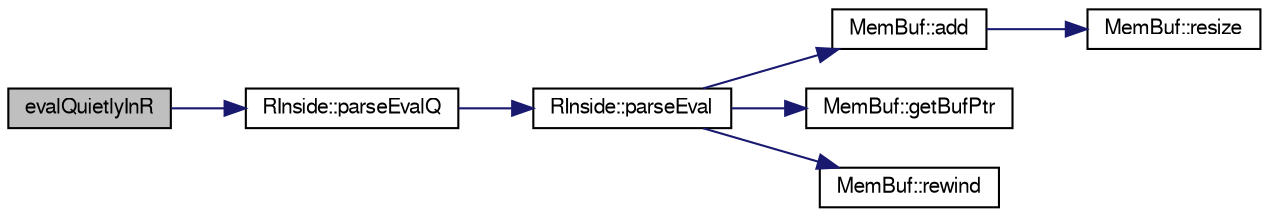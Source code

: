 digraph "evalQuietlyInR"
{
 // LATEX_PDF_SIZE
  bgcolor="transparent";
  edge [fontname="FreeSans",fontsize="10",labelfontname="FreeSans",labelfontsize="10"];
  node [fontname="FreeSans",fontsize="10",shape=record];
  rankdir="LR";
  Node1 [label="evalQuietlyInR",height=0.2,width=0.4,color="black", fillcolor="grey75", style="filled", fontcolor="black",tooltip=" "];
  Node1 -> Node2 [color="midnightblue",fontsize="10",style="solid",fontname="FreeSans"];
  Node2 [label="RInside::parseEvalQ",height=0.2,width=0.4,color="black",URL="$classRInside.html#a1b42c63503ccaf8563202af93cac3487",tooltip=" "];
  Node2 -> Node3 [color="midnightblue",fontsize="10",style="solid",fontname="FreeSans"];
  Node3 [label="RInside::parseEval",height=0.2,width=0.4,color="black",URL="$classRInside.html#a4cf10e78fb73bfda699f921c28e6b985",tooltip=" "];
  Node3 -> Node4 [color="midnightblue",fontsize="10",style="solid",fontname="FreeSans"];
  Node4 [label="MemBuf::add",height=0.2,width=0.4,color="black",URL="$classMemBuf.html#a98f2f73b1dd34faf3c0180e3db6193d6",tooltip=" "];
  Node4 -> Node5 [color="midnightblue",fontsize="10",style="solid",fontname="FreeSans"];
  Node5 [label="MemBuf::resize",height=0.2,width=0.4,color="black",URL="$classMemBuf.html#a4cb3b44d88059c382184ca7d1aa1f235",tooltip=" "];
  Node3 -> Node6 [color="midnightblue",fontsize="10",style="solid",fontname="FreeSans"];
  Node6 [label="MemBuf::getBufPtr",height=0.2,width=0.4,color="black",URL="$classMemBuf.html#a0eb511f5c04d2357ab49d77ab4708ec2",tooltip=" "];
  Node3 -> Node7 [color="midnightblue",fontsize="10",style="solid",fontname="FreeSans"];
  Node7 [label="MemBuf::rewind",height=0.2,width=0.4,color="black",URL="$classMemBuf.html#acecce3962e522cdcabba571ffd51f940",tooltip=" "];
}
